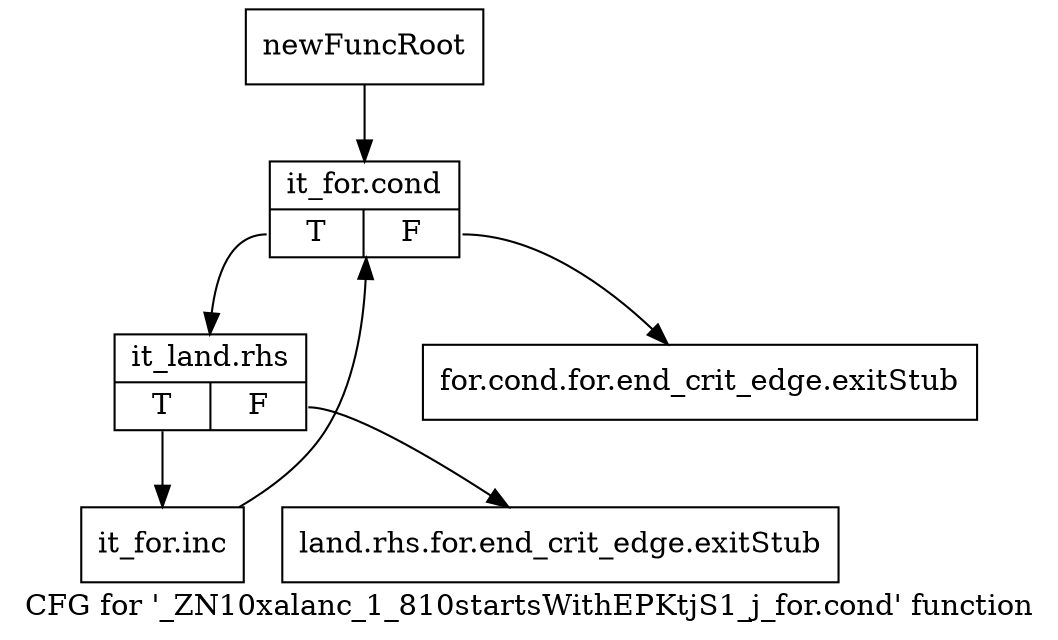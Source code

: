 digraph "CFG for '_ZN10xalanc_1_810startsWithEPKtjS1_j_for.cond' function" {
	label="CFG for '_ZN10xalanc_1_810startsWithEPKtjS1_j_for.cond' function";

	Node0x9d32000 [shape=record,label="{newFuncRoot}"];
	Node0x9d32000 -> Node0x9d320f0;
	Node0x9d32050 [shape=record,label="{for.cond.for.end_crit_edge.exitStub}"];
	Node0x9d320a0 [shape=record,label="{land.rhs.for.end_crit_edge.exitStub}"];
	Node0x9d320f0 [shape=record,label="{it_for.cond|{<s0>T|<s1>F}}"];
	Node0x9d320f0:s0 -> Node0x9d32140;
	Node0x9d320f0:s1 -> Node0x9d32050;
	Node0x9d32140 [shape=record,label="{it_land.rhs|{<s0>T|<s1>F}}"];
	Node0x9d32140:s0 -> Node0x9d32190;
	Node0x9d32140:s1 -> Node0x9d320a0;
	Node0x9d32190 [shape=record,label="{it_for.inc}"];
	Node0x9d32190 -> Node0x9d320f0;
}
